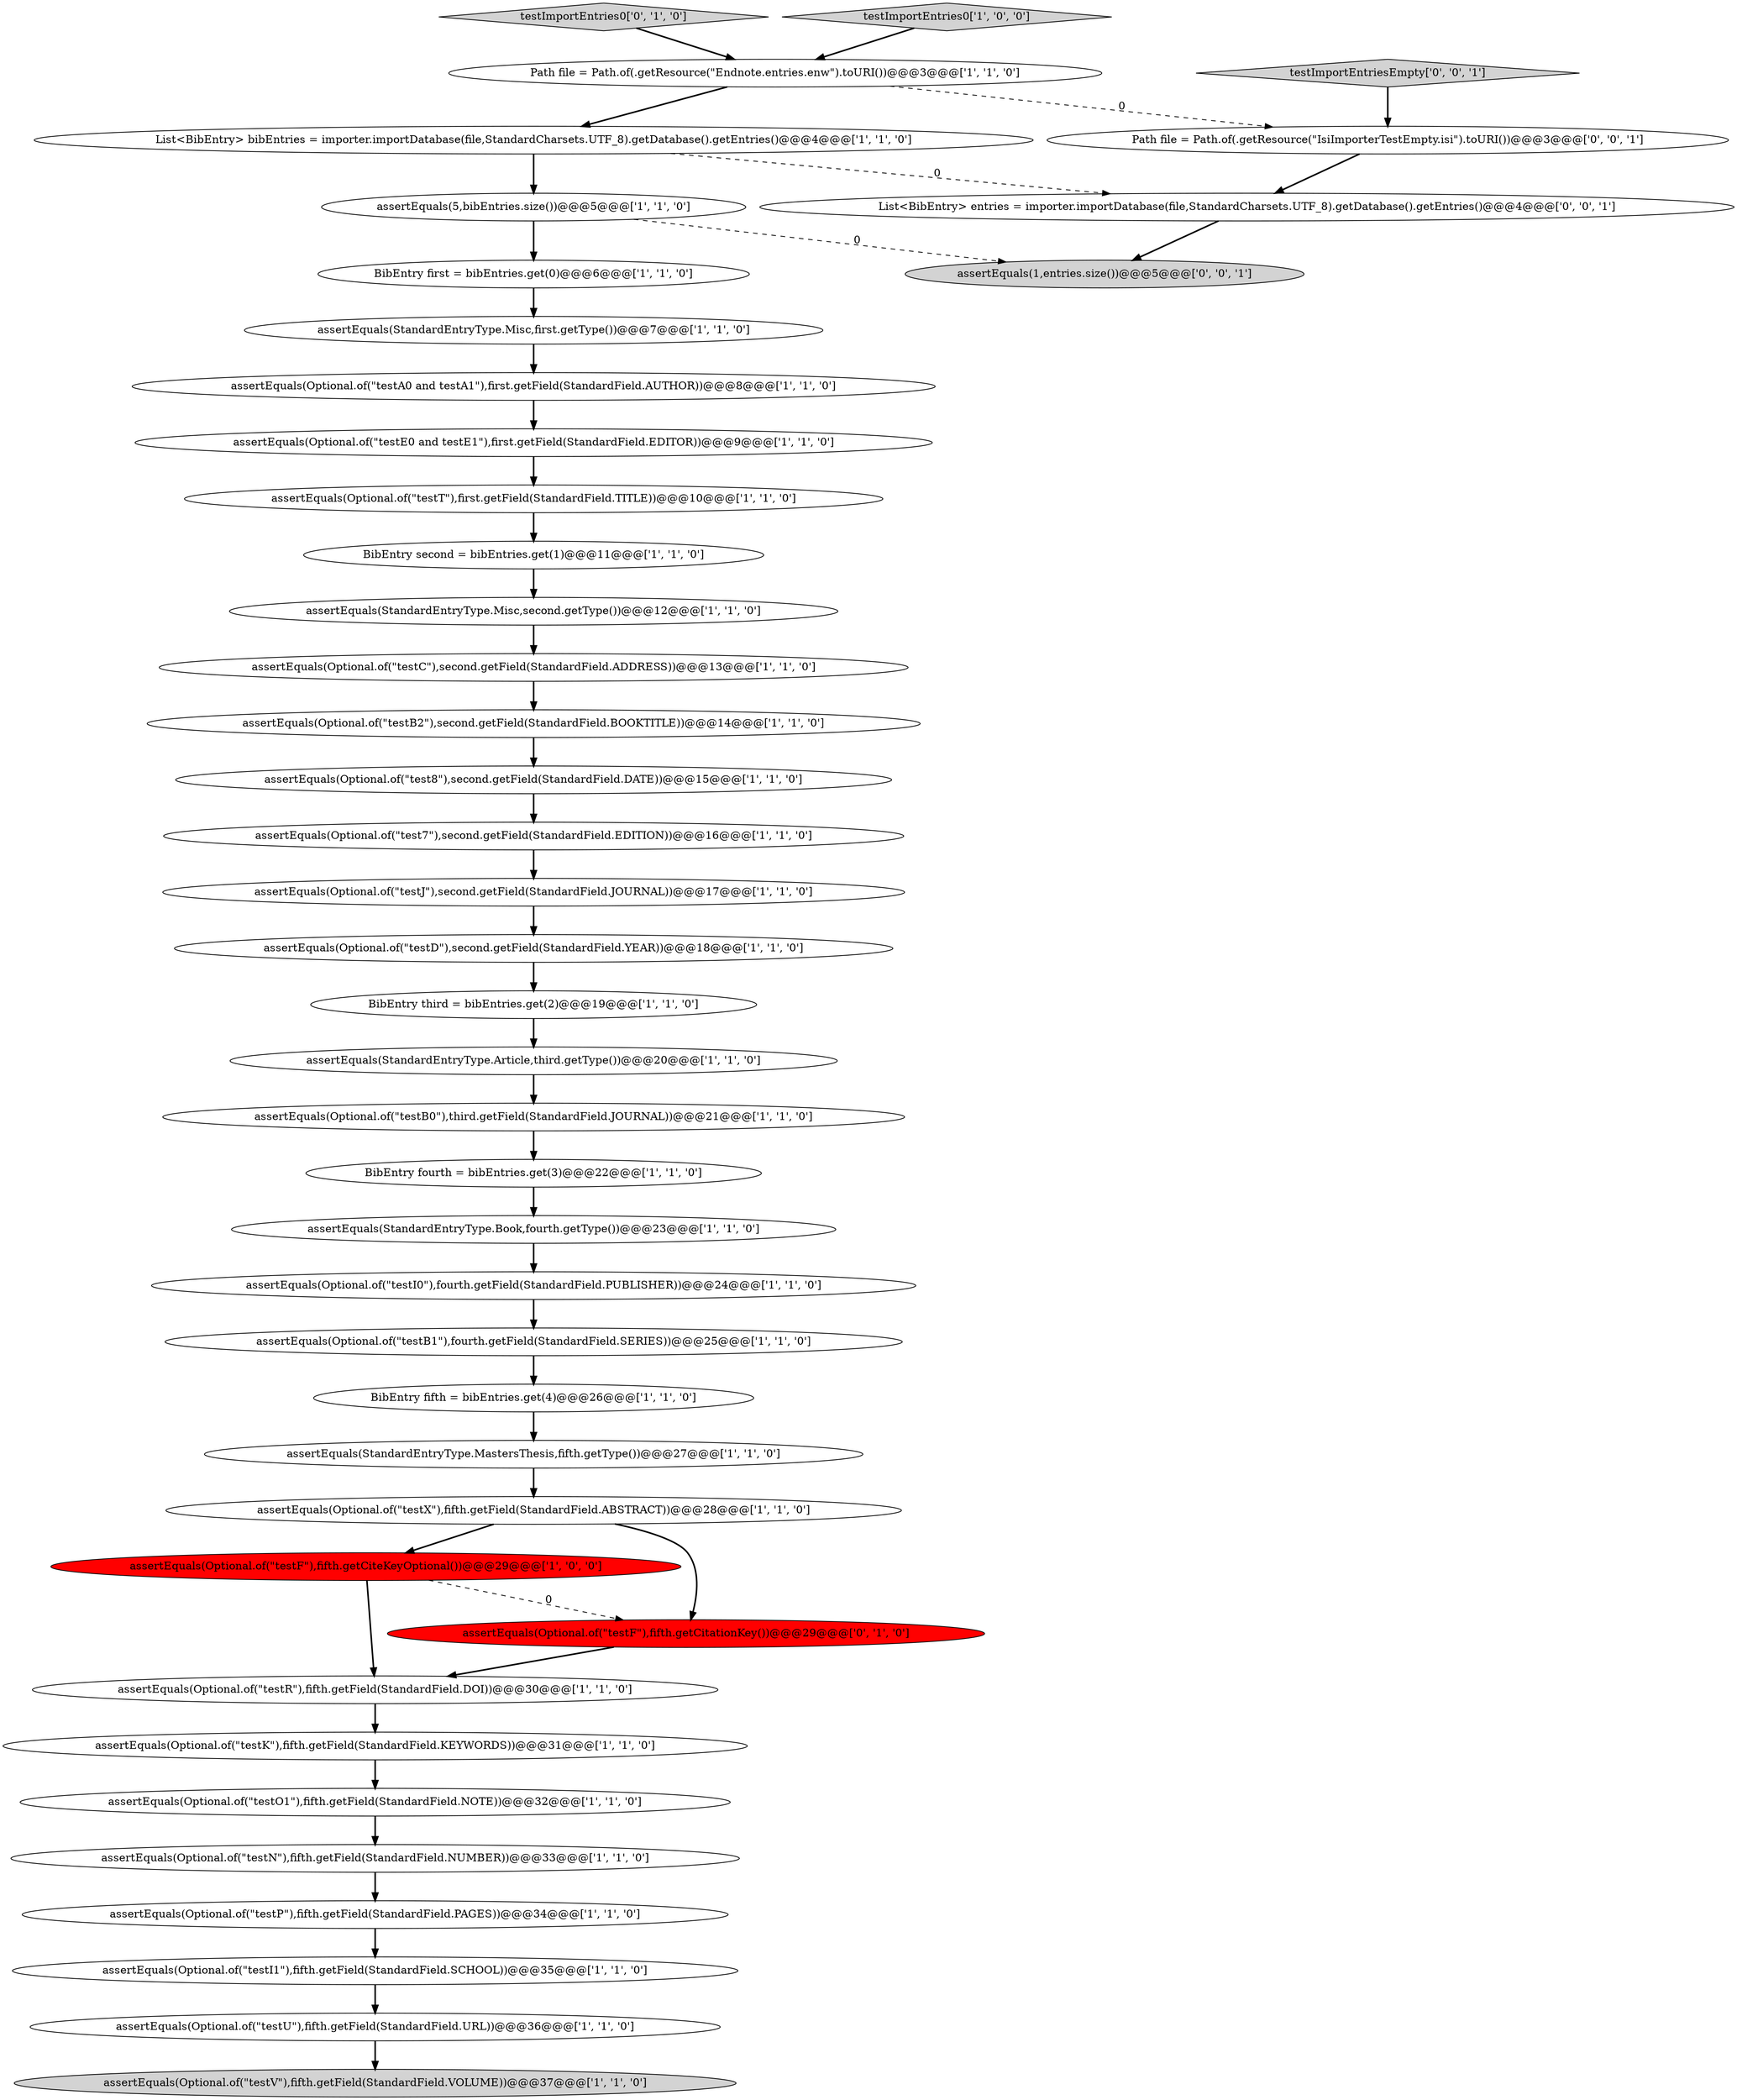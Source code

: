 digraph {
34 [style = filled, label = "assertEquals(Optional.of(\"testB1\"),fourth.getField(StandardField.SERIES))@@@25@@@['1', '1', '0']", fillcolor = white, shape = ellipse image = "AAA0AAABBB1BBB"];
13 [style = filled, label = "assertEquals(Optional.of(\"testU\"),fifth.getField(StandardField.URL))@@@36@@@['1', '1', '0']", fillcolor = white, shape = ellipse image = "AAA0AAABBB1BBB"];
15 [style = filled, label = "assertEquals(Optional.of(\"testA0 and testA1\"),first.getField(StandardField.AUTHOR))@@@8@@@['1', '1', '0']", fillcolor = white, shape = ellipse image = "AAA0AAABBB1BBB"];
17 [style = filled, label = "assertEquals(Optional.of(\"testX\"),fifth.getField(StandardField.ABSTRACT))@@@28@@@['1', '1', '0']", fillcolor = white, shape = ellipse image = "AAA0AAABBB1BBB"];
21 [style = filled, label = "assertEquals(Optional.of(\"testP\"),fifth.getField(StandardField.PAGES))@@@34@@@['1', '1', '0']", fillcolor = white, shape = ellipse image = "AAA0AAABBB1BBB"];
3 [style = filled, label = "assertEquals(Optional.of(\"testK\"),fifth.getField(StandardField.KEYWORDS))@@@31@@@['1', '1', '0']", fillcolor = white, shape = ellipse image = "AAA0AAABBB1BBB"];
30 [style = filled, label = "BibEntry fifth = bibEntries.get(4)@@@26@@@['1', '1', '0']", fillcolor = white, shape = ellipse image = "AAA0AAABBB1BBB"];
18 [style = filled, label = "assertEquals(Optional.of(\"testR\"),fifth.getField(StandardField.DOI))@@@30@@@['1', '1', '0']", fillcolor = white, shape = ellipse image = "AAA0AAABBB1BBB"];
0 [style = filled, label = "assertEquals(Optional.of(\"testC\"),second.getField(StandardField.ADDRESS))@@@13@@@['1', '1', '0']", fillcolor = white, shape = ellipse image = "AAA0AAABBB1BBB"];
24 [style = filled, label = "Path file = Path.of(.getResource(\"Endnote.entries.enw\").toURI())@@@3@@@['1', '1', '0']", fillcolor = white, shape = ellipse image = "AAA0AAABBB1BBB"];
26 [style = filled, label = "assertEquals(StandardEntryType.Article,third.getType())@@@20@@@['1', '1', '0']", fillcolor = white, shape = ellipse image = "AAA0AAABBB1BBB"];
12 [style = filled, label = "assertEquals(Optional.of(\"testN\"),fifth.getField(StandardField.NUMBER))@@@33@@@['1', '1', '0']", fillcolor = white, shape = ellipse image = "AAA0AAABBB1BBB"];
32 [style = filled, label = "assertEquals(Optional.of(\"testO1\"),fifth.getField(StandardField.NOTE))@@@32@@@['1', '1', '0']", fillcolor = white, shape = ellipse image = "AAA0AAABBB1BBB"];
36 [style = filled, label = "testImportEntries0['0', '1', '0']", fillcolor = lightgray, shape = diamond image = "AAA0AAABBB2BBB"];
25 [style = filled, label = "assertEquals(Optional.of(\"test7\"),second.getField(StandardField.EDITION))@@@16@@@['1', '1', '0']", fillcolor = white, shape = ellipse image = "AAA0AAABBB1BBB"];
6 [style = filled, label = "BibEntry first = bibEntries.get(0)@@@6@@@['1', '1', '0']", fillcolor = white, shape = ellipse image = "AAA0AAABBB1BBB"];
10 [style = filled, label = "assertEquals(StandardEntryType.Book,fourth.getType())@@@23@@@['1', '1', '0']", fillcolor = white, shape = ellipse image = "AAA0AAABBB1BBB"];
27 [style = filled, label = "assertEquals(Optional.of(\"testV\"),fifth.getField(StandardField.VOLUME))@@@37@@@['1', '1', '0']", fillcolor = lightgray, shape = ellipse image = "AAA0AAABBB1BBB"];
5 [style = filled, label = "assertEquals(Optional.of(\"testI1\"),fifth.getField(StandardField.SCHOOL))@@@35@@@['1', '1', '0']", fillcolor = white, shape = ellipse image = "AAA0AAABBB1BBB"];
20 [style = filled, label = "BibEntry fourth = bibEntries.get(3)@@@22@@@['1', '1', '0']", fillcolor = white, shape = ellipse image = "AAA0AAABBB1BBB"];
38 [style = filled, label = "testImportEntriesEmpty['0', '0', '1']", fillcolor = lightgray, shape = diamond image = "AAA0AAABBB3BBB"];
1 [style = filled, label = "assertEquals(Optional.of(\"testI0\"),fourth.getField(StandardField.PUBLISHER))@@@24@@@['1', '1', '0']", fillcolor = white, shape = ellipse image = "AAA0AAABBB1BBB"];
23 [style = filled, label = "assertEquals(StandardEntryType.Misc,first.getType())@@@7@@@['1', '1', '0']", fillcolor = white, shape = ellipse image = "AAA0AAABBB1BBB"];
29 [style = filled, label = "assertEquals(Optional.of(\"testJ\"),second.getField(StandardField.JOURNAL))@@@17@@@['1', '1', '0']", fillcolor = white, shape = ellipse image = "AAA0AAABBB1BBB"];
33 [style = filled, label = "assertEquals(Optional.of(\"test8\"),second.getField(StandardField.DATE))@@@15@@@['1', '1', '0']", fillcolor = white, shape = ellipse image = "AAA0AAABBB1BBB"];
14 [style = filled, label = "assertEquals(Optional.of(\"testT\"),first.getField(StandardField.TITLE))@@@10@@@['1', '1', '0']", fillcolor = white, shape = ellipse image = "AAA0AAABBB1BBB"];
19 [style = filled, label = "BibEntry second = bibEntries.get(1)@@@11@@@['1', '1', '0']", fillcolor = white, shape = ellipse image = "AAA0AAABBB1BBB"];
4 [style = filled, label = "assertEquals(Optional.of(\"testF\"),fifth.getCiteKeyOptional())@@@29@@@['1', '0', '0']", fillcolor = red, shape = ellipse image = "AAA1AAABBB1BBB"];
9 [style = filled, label = "assertEquals(5,bibEntries.size())@@@5@@@['1', '1', '0']", fillcolor = white, shape = ellipse image = "AAA0AAABBB1BBB"];
7 [style = filled, label = "BibEntry third = bibEntries.get(2)@@@19@@@['1', '1', '0']", fillcolor = white, shape = ellipse image = "AAA0AAABBB1BBB"];
16 [style = filled, label = "assertEquals(StandardEntryType.Misc,second.getType())@@@12@@@['1', '1', '0']", fillcolor = white, shape = ellipse image = "AAA0AAABBB1BBB"];
37 [style = filled, label = "assertEquals(Optional.of(\"testF\"),fifth.getCitationKey())@@@29@@@['0', '1', '0']", fillcolor = red, shape = ellipse image = "AAA1AAABBB2BBB"];
39 [style = filled, label = "List<BibEntry> entries = importer.importDatabase(file,StandardCharsets.UTF_8).getDatabase().getEntries()@@@4@@@['0', '0', '1']", fillcolor = white, shape = ellipse image = "AAA0AAABBB3BBB"];
2 [style = filled, label = "assertEquals(Optional.of(\"testB0\"),third.getField(StandardField.JOURNAL))@@@21@@@['1', '1', '0']", fillcolor = white, shape = ellipse image = "AAA0AAABBB1BBB"];
31 [style = filled, label = "assertEquals(StandardEntryType.MastersThesis,fifth.getType())@@@27@@@['1', '1', '0']", fillcolor = white, shape = ellipse image = "AAA0AAABBB1BBB"];
35 [style = filled, label = "assertEquals(Optional.of(\"testE0 and testE1\"),first.getField(StandardField.EDITOR))@@@9@@@['1', '1', '0']", fillcolor = white, shape = ellipse image = "AAA0AAABBB1BBB"];
40 [style = filled, label = "Path file = Path.of(.getResource(\"IsiImporterTestEmpty.isi\").toURI())@@@3@@@['0', '0', '1']", fillcolor = white, shape = ellipse image = "AAA0AAABBB3BBB"];
22 [style = filled, label = "List<BibEntry> bibEntries = importer.importDatabase(file,StandardCharsets.UTF_8).getDatabase().getEntries()@@@4@@@['1', '1', '0']", fillcolor = white, shape = ellipse image = "AAA0AAABBB1BBB"];
11 [style = filled, label = "assertEquals(Optional.of(\"testD\"),second.getField(StandardField.YEAR))@@@18@@@['1', '1', '0']", fillcolor = white, shape = ellipse image = "AAA0AAABBB1BBB"];
28 [style = filled, label = "testImportEntries0['1', '0', '0']", fillcolor = lightgray, shape = diamond image = "AAA0AAABBB1BBB"];
8 [style = filled, label = "assertEquals(Optional.of(\"testB2\"),second.getField(StandardField.BOOKTITLE))@@@14@@@['1', '1', '0']", fillcolor = white, shape = ellipse image = "AAA0AAABBB1BBB"];
41 [style = filled, label = "assertEquals(1,entries.size())@@@5@@@['0', '0', '1']", fillcolor = lightgray, shape = ellipse image = "AAA0AAABBB3BBB"];
8->33 [style = bold, label=""];
18->3 [style = bold, label=""];
16->0 [style = bold, label=""];
2->20 [style = bold, label=""];
32->12 [style = bold, label=""];
12->21 [style = bold, label=""];
6->23 [style = bold, label=""];
22->9 [style = bold, label=""];
23->15 [style = bold, label=""];
17->4 [style = bold, label=""];
14->19 [style = bold, label=""];
4->18 [style = bold, label=""];
24->40 [style = dashed, label="0"];
25->29 [style = bold, label=""];
17->37 [style = bold, label=""];
24->22 [style = bold, label=""];
35->14 [style = bold, label=""];
34->30 [style = bold, label=""];
15->35 [style = bold, label=""];
9->6 [style = bold, label=""];
19->16 [style = bold, label=""];
20->10 [style = bold, label=""];
7->26 [style = bold, label=""];
21->5 [style = bold, label=""];
26->2 [style = bold, label=""];
1->34 [style = bold, label=""];
13->27 [style = bold, label=""];
36->24 [style = bold, label=""];
40->39 [style = bold, label=""];
33->25 [style = bold, label=""];
30->31 [style = bold, label=""];
5->13 [style = bold, label=""];
0->8 [style = bold, label=""];
37->18 [style = bold, label=""];
22->39 [style = dashed, label="0"];
28->24 [style = bold, label=""];
39->41 [style = bold, label=""];
9->41 [style = dashed, label="0"];
31->17 [style = bold, label=""];
4->37 [style = dashed, label="0"];
3->32 [style = bold, label=""];
10->1 [style = bold, label=""];
38->40 [style = bold, label=""];
29->11 [style = bold, label=""];
11->7 [style = bold, label=""];
}
